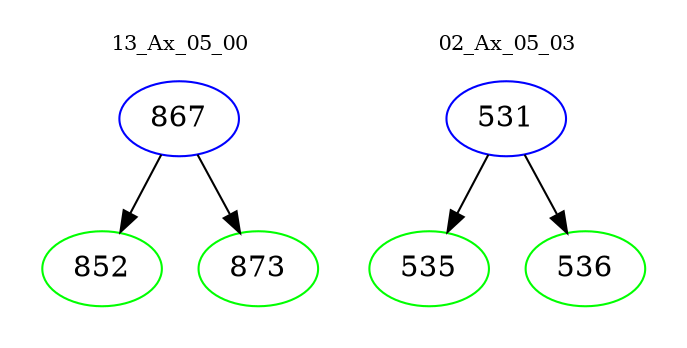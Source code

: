 digraph{
subgraph cluster_0 {
color = white
label = "13_Ax_05_00";
fontsize=10;
T0_867 [label="867", color="blue"]
T0_867 -> T0_852 [color="black"]
T0_852 [label="852", color="green"]
T0_867 -> T0_873 [color="black"]
T0_873 [label="873", color="green"]
}
subgraph cluster_1 {
color = white
label = "02_Ax_05_03";
fontsize=10;
T1_531 [label="531", color="blue"]
T1_531 -> T1_535 [color="black"]
T1_535 [label="535", color="green"]
T1_531 -> T1_536 [color="black"]
T1_536 [label="536", color="green"]
}
}
